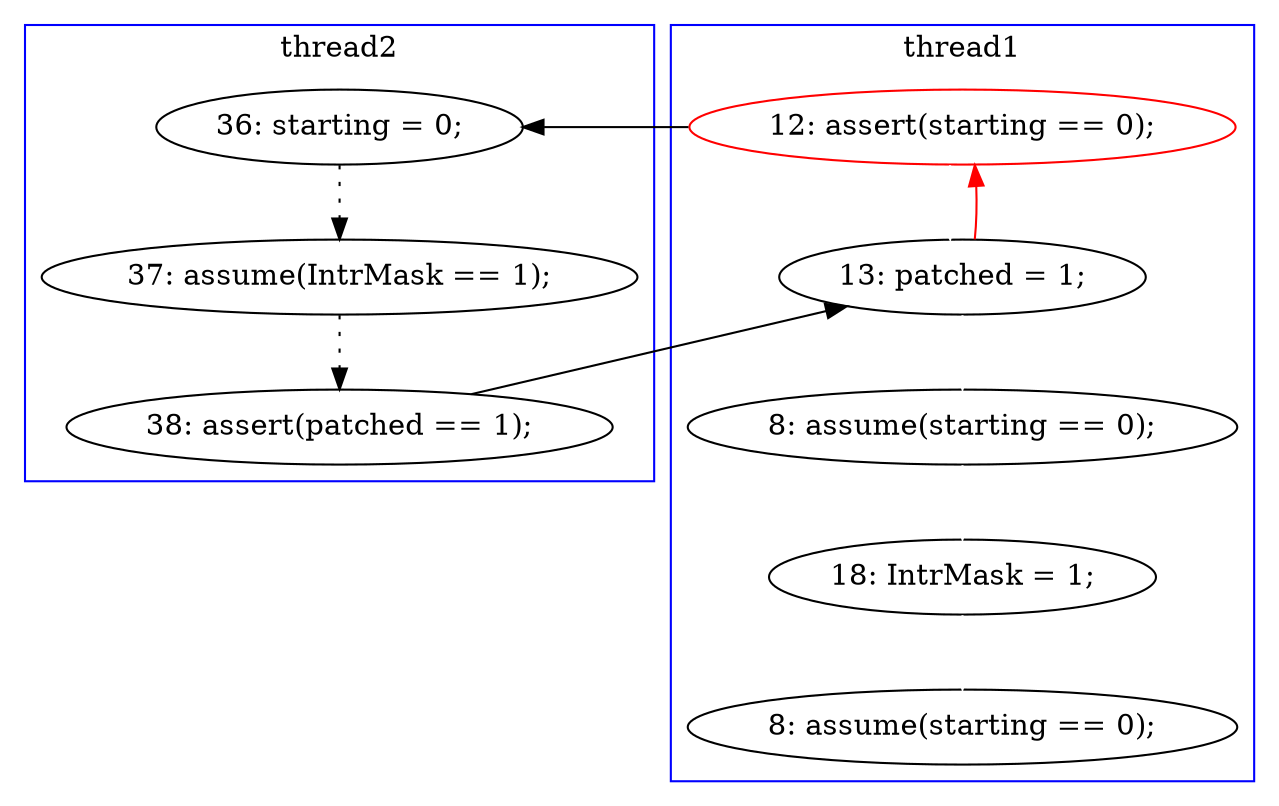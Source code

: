 digraph Counterexample {
	14 -> 15 [color = black, style = dotted]
	18 -> 25 [color = white, style = solid]
	27 -> 32 [color = white, style = solid]
	15 -> 16 [color = black, style = dotted]
	12 -> 18 [color = white, style = solid]
	16 -> 18 [color = black, style = solid, constraint = false]
	25 -> 27 [color = white, style = solid]
	12 -> 14 [color = black, style = solid, constraint = false]
	18 -> 12 [color = red, style = solid, constraint = false]
	subgraph cluster2 {
		label = thread2
		color = blue
		14  [label = "36: starting = 0;"]
		15  [label = "37: assume(IntrMask == 1);"]
		16  [label = "38: assert(patched == 1);"]
	}
	subgraph cluster1 {
		label = thread1
		color = blue
		12  [label = "12: assert(starting == 0);", color = red]
		25  [label = "8: assume(starting == 0);"]
		18  [label = "13: patched = 1;"]
		27  [label = "18: IntrMask = 1;"]
		32  [label = "8: assume(starting == 0);"]
	}
}